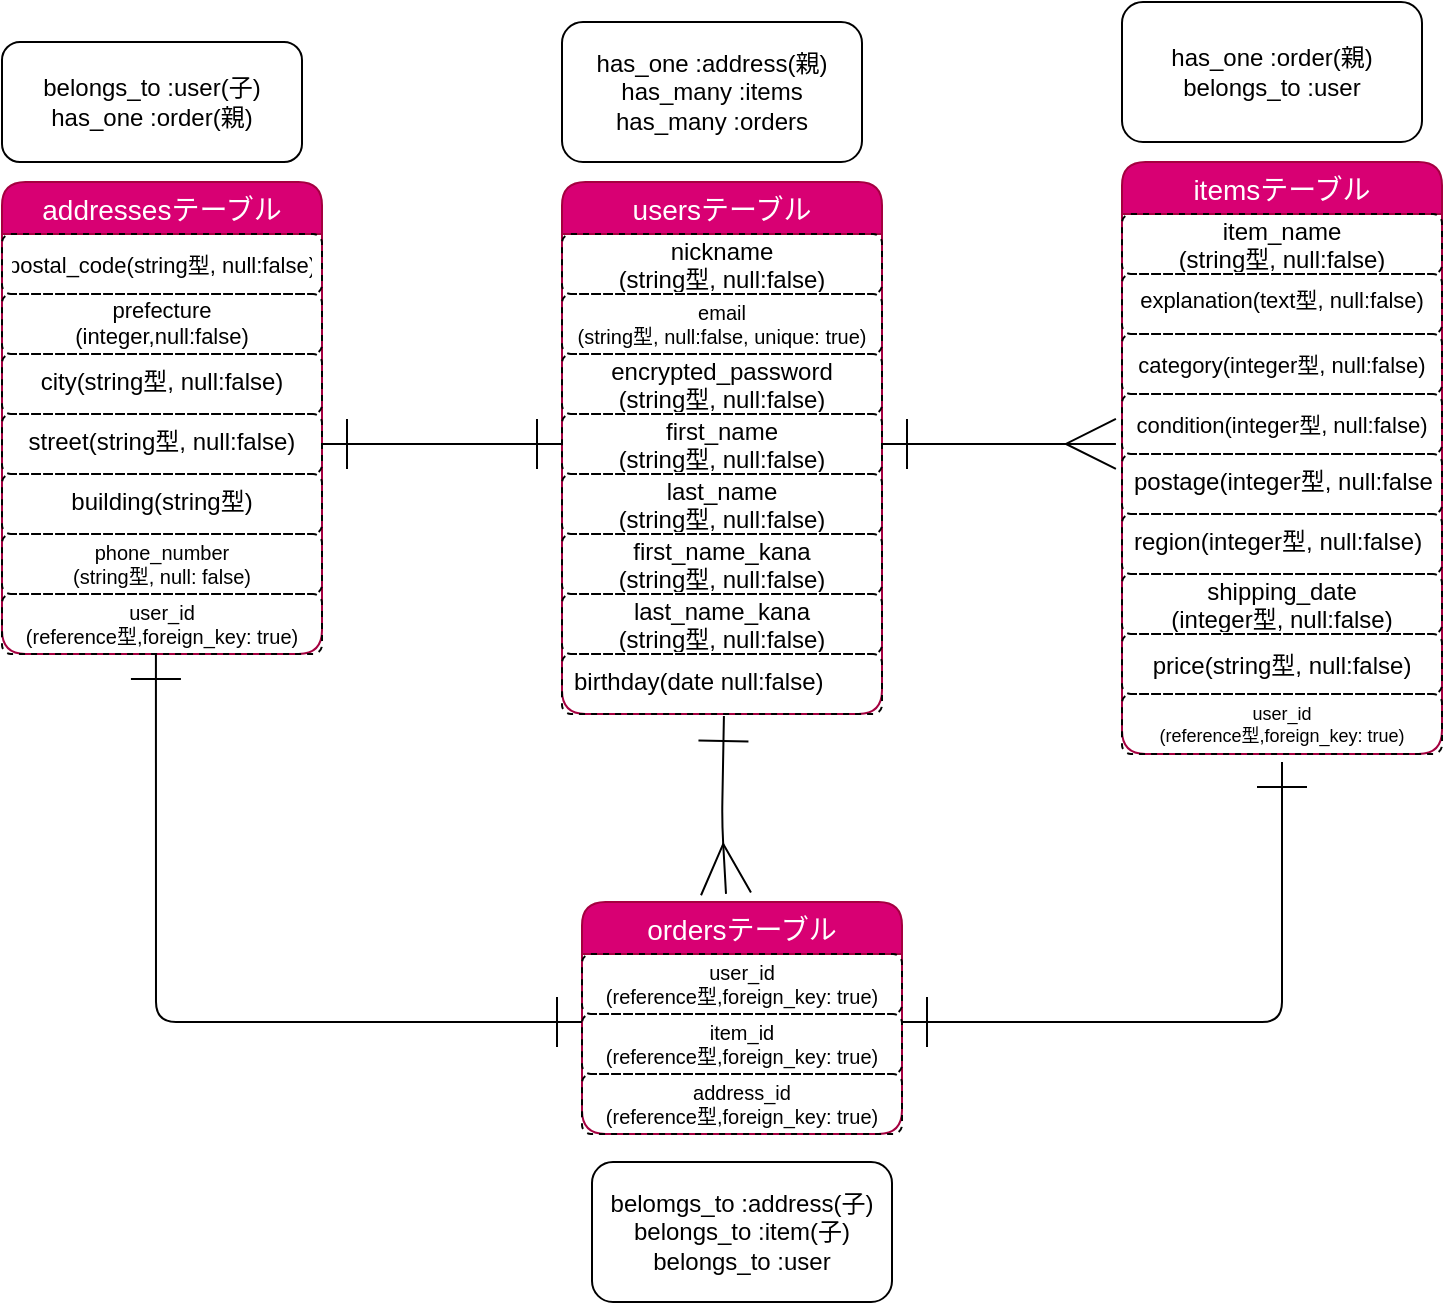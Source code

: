 <mxfile>
    <diagram id="g7rVhIyyrbPjOlQHcmRZ" name="ページ1">
        <mxGraphModel dx="283" dy="515" grid="1" gridSize="10" guides="1" tooltips="1" connect="0" arrows="1" fold="1" page="1" pageScale="1" pageWidth="827" pageHeight="1169" math="0" shadow="0">
            <root>
                <mxCell id="0"/>
                <mxCell id="1" parent="0"/>
                <mxCell id="251" value="usersテーブル" style="swimlane;fontStyle=0;childLayout=stackLayout;horizontal=1;startSize=26;horizontalStack=0;resizeParent=1;resizeParentMax=0;resizeLast=0;collapsible=1;marginBottom=0;align=center;fontSize=14;rounded=1;fillColor=#d80073;fontColor=#ffffff;strokeColor=#A50040;" vertex="1" parent="1">
                    <mxGeometry x="330" y="270" width="160" height="266" as="geometry">
                        <mxRectangle x="-20" y="70" width="60" height="30" as="alternateBounds"/>
                    </mxGeometry>
                </mxCell>
                <mxCell id="252" value="nickname&#10;(string型, null:false)" style="text;strokeColor=default;fillColor=none;spacingLeft=4;spacingRight=4;overflow=hidden;rotatable=0;points=[[0,0.5],[1,0.5]];portConstraint=eastwest;fontSize=12;rounded=1;dashed=1;align=center;verticalAlign=middle;" vertex="1" parent="251">
                    <mxGeometry y="26" width="160" height="30" as="geometry"/>
                </mxCell>
                <mxCell id="253" value="email&#10;(string型, null:false, unique: true)" style="text;strokeColor=default;fillColor=none;spacingLeft=4;spacingRight=4;overflow=hidden;rotatable=0;points=[[0,0.5],[1,0.5]];portConstraint=eastwest;fontSize=10;rounded=1;dashed=1;align=center;verticalAlign=middle;" vertex="1" parent="251">
                    <mxGeometry y="56" width="160" height="30" as="geometry"/>
                </mxCell>
                <mxCell id="254" value="encrypted_password&#10;(string型, null:false)" style="text;strokeColor=default;fillColor=none;spacingLeft=4;spacingRight=4;overflow=hidden;rotatable=0;points=[[0,0.5],[1,0.5]];portConstraint=eastwest;fontSize=12;rounded=1;align=center;verticalAlign=middle;dashed=1;" vertex="1" parent="251">
                    <mxGeometry y="86" width="160" height="30" as="geometry"/>
                </mxCell>
                <mxCell id="255" value="first_name&#10;(string型, null:false)&#10;" style="text;strokeColor=default;fillColor=none;spacingLeft=4;spacingRight=4;overflow=hidden;rotatable=0;points=[[0,0.5],[1,0.5]];portConstraint=eastwest;fontSize=12;rounded=1;align=center;verticalAlign=middle;dashed=1;" vertex="1" parent="251">
                    <mxGeometry y="116" width="160" height="30" as="geometry"/>
                </mxCell>
                <mxCell id="256" value="last_name&#10;(string型, null:false)" style="text;strokeColor=default;fillColor=none;spacingLeft=4;spacingRight=4;overflow=hidden;rotatable=0;points=[[0,0.5],[1,0.5]];portConstraint=eastwest;fontSize=12;rounded=1;align=center;verticalAlign=middle;dashed=1;" vertex="1" parent="251">
                    <mxGeometry y="146" width="160" height="30" as="geometry"/>
                </mxCell>
                <mxCell id="257" value="first_name_kana&#10;(string型, null:false)" style="text;strokeColor=default;fillColor=none;spacingLeft=4;spacingRight=4;overflow=hidden;rotatable=0;points=[[0,0.5],[1,0.5]];portConstraint=eastwest;fontSize=12;rounded=1;align=center;verticalAlign=middle;dashed=1;" vertex="1" parent="251">
                    <mxGeometry y="176" width="160" height="30" as="geometry"/>
                </mxCell>
                <mxCell id="258" value="last_name_kana&#10;(string型, null:false)" style="text;strokeColor=default;fillColor=none;spacingLeft=4;spacingRight=4;overflow=hidden;rotatable=0;points=[[0,0.5],[1,0.5]];portConstraint=eastwest;fontSize=12;rounded=1;align=center;verticalAlign=middle;dashed=1;" vertex="1" parent="251">
                    <mxGeometry y="206" width="160" height="30" as="geometry"/>
                </mxCell>
                <mxCell id="259" value="birthday(date null:false)" style="text;strokeColor=default;fillColor=none;spacingLeft=4;spacingRight=4;overflow=hidden;rotatable=0;points=[[0,0.5],[1,0.5]];portConstraint=eastwest;fontSize=12;rounded=1;dashed=1;" vertex="1" parent="251">
                    <mxGeometry y="236" width="160" height="30" as="geometry"/>
                </mxCell>
                <mxCell id="260" value="ordersテーブル" style="swimlane;fontStyle=0;childLayout=stackLayout;horizontal=1;startSize=26;horizontalStack=0;resizeParent=1;resizeParentMax=0;resizeLast=0;collapsible=1;marginBottom=0;align=center;fontSize=14;rounded=1;fillColor=#d80073;fontColor=#ffffff;strokeColor=#A50040;" vertex="1" parent="1">
                    <mxGeometry x="340" y="630" width="160" height="116" as="geometry"/>
                </mxCell>
                <mxCell id="261" value="user_id&#10;(reference型,foreign_key: true)" style="text;strokeColor=default;fillColor=none;spacingLeft=4;spacingRight=4;overflow=hidden;rotatable=0;points=[[0,0.5],[1,0.5]];portConstraint=eastwest;fontSize=10;rounded=1;dashed=1;align=center;verticalAlign=middle;" vertex="1" parent="260">
                    <mxGeometry y="26" width="160" height="30" as="geometry"/>
                </mxCell>
                <mxCell id="262" value="item_id&#10;(reference型,foreign_key: true)" style="text;strokeColor=default;fillColor=none;spacingLeft=4;spacingRight=4;overflow=hidden;rotatable=0;points=[[0,0.5],[1,0.5]];portConstraint=eastwest;fontSize=10;labelBorderColor=none;rounded=1;dashed=1;align=center;verticalAlign=middle;" vertex="1" parent="260">
                    <mxGeometry y="56" width="160" height="30" as="geometry"/>
                </mxCell>
                <mxCell id="291" value="address_id&#10;(reference型,foreign_key: true)" style="text;strokeColor=default;fillColor=none;spacingLeft=4;spacingRight=4;overflow=hidden;rotatable=0;points=[[0,0.5],[1,0.5]];portConstraint=eastwest;fontSize=10;labelBorderColor=none;rounded=1;dashed=1;align=center;verticalAlign=middle;" vertex="1" parent="260">
                    <mxGeometry y="86" width="160" height="30" as="geometry"/>
                </mxCell>
                <mxCell id="263" value="itemsテーブル" style="swimlane;fontStyle=0;childLayout=stackLayout;horizontal=1;startSize=26;horizontalStack=0;resizeParent=1;resizeParentMax=0;resizeLast=0;collapsible=1;marginBottom=0;align=center;fontSize=14;rounded=1;fillColor=#d80073;fontColor=#ffffff;strokeColor=#A50040;" vertex="1" parent="1">
                    <mxGeometry x="610" y="260" width="160" height="296" as="geometry"/>
                </mxCell>
                <mxCell id="264" value="item_name&#10;(string型, null:false)" style="text;strokeColor=default;fillColor=none;spacingLeft=4;spacingRight=4;overflow=hidden;rotatable=0;points=[[0,0.5],[1,0.5]];portConstraint=eastwest;fontSize=12;rounded=1;dashed=1;align=center;verticalAlign=middle;" vertex="1" parent="263">
                    <mxGeometry y="26" width="160" height="30" as="geometry"/>
                </mxCell>
                <mxCell id="265" value="explanation(text型, null:false)" style="text;strokeColor=default;fillColor=none;spacingLeft=4;spacingRight=4;overflow=hidden;rotatable=0;points=[[0,0.5],[1,0.5]];portConstraint=eastwest;fontSize=11;rounded=1;dashed=1;align=center;" vertex="1" parent="263">
                    <mxGeometry y="56" width="160" height="30" as="geometry"/>
                </mxCell>
                <mxCell id="266" value="category(integer型, null:false)" style="text;strokeColor=default;fillColor=none;spacingLeft=4;spacingRight=4;overflow=hidden;rotatable=0;points=[[0,0.5],[1,0.5]];portConstraint=eastwest;fontSize=11;rounded=1;dashed=1;align=center;verticalAlign=middle;" vertex="1" parent="263">
                    <mxGeometry y="86" width="160" height="30" as="geometry"/>
                </mxCell>
                <mxCell id="267" value="condition(integer型, null:false)" style="text;strokeColor=default;fillColor=none;spacingLeft=4;spacingRight=4;overflow=hidden;rotatable=0;points=[[0,0.5],[1,0.5]];portConstraint=eastwest;fontSize=11;rounded=1;dashed=1;align=center;verticalAlign=middle;" vertex="1" parent="263">
                    <mxGeometry y="116" width="160" height="30" as="geometry"/>
                </mxCell>
                <mxCell id="268" value="postage(integer型, null:false)" style="text;strokeColor=default;fillColor=none;spacingLeft=4;spacingRight=4;overflow=hidden;rotatable=0;points=[[0,0.5],[1,0.5]];portConstraint=eastwest;fontSize=12;rounded=1;dashed=1;" vertex="1" parent="263">
                    <mxGeometry y="146" width="160" height="30" as="geometry"/>
                </mxCell>
                <mxCell id="269" value="region(integer型, null:false)" style="text;strokeColor=default;fillColor=none;spacingLeft=4;spacingRight=4;overflow=hidden;rotatable=0;points=[[0,0.5],[1,0.5]];portConstraint=eastwest;fontSize=12;rounded=1;dashed=1;" vertex="1" parent="263">
                    <mxGeometry y="176" width="160" height="30" as="geometry"/>
                </mxCell>
                <mxCell id="270" value="shipping_date&#10;(integer型, null:false)" style="text;strokeColor=default;fillColor=none;spacingLeft=4;spacingRight=4;overflow=hidden;rotatable=0;points=[[0,0.5],[1,0.5]];portConstraint=eastwest;fontSize=12;rounded=1;dashed=1;align=center;verticalAlign=middle;" vertex="1" parent="263">
                    <mxGeometry y="206" width="160" height="30" as="geometry"/>
                </mxCell>
                <mxCell id="271" value="price(string型, null:false)" style="text;strokeColor=default;fillColor=none;spacingLeft=4;spacingRight=4;overflow=hidden;rotatable=0;points=[[0,0.5],[1,0.5]];portConstraint=eastwest;fontSize=12;rounded=1;dashed=1;align=center;verticalAlign=middle;" vertex="1" parent="263">
                    <mxGeometry y="236" width="160" height="30" as="geometry"/>
                </mxCell>
                <mxCell id="294" value="user_id&#10;(reference型,foreign_key: true)" style="text;strokeColor=default;fillColor=none;spacingLeft=4;spacingRight=4;overflow=hidden;rotatable=0;points=[[0,0.5],[1,0.5]];portConstraint=eastwest;fontSize=9;rounded=1;dashed=1;align=center;verticalAlign=middle;" vertex="1" parent="263">
                    <mxGeometry y="266" width="160" height="30" as="geometry"/>
                </mxCell>
                <mxCell id="273" value="addressesテーブル" style="swimlane;fontStyle=0;childLayout=stackLayout;horizontal=1;startSize=26;horizontalStack=0;resizeParent=1;resizeParentMax=0;resizeLast=0;collapsible=1;marginBottom=0;align=center;fontSize=14;rounded=1;labelBackgroundColor=none;fillColor=#d80073;fontColor=#ffffff;strokeColor=#A50040;" vertex="1" parent="1">
                    <mxGeometry x="50" y="270" width="160" height="236" as="geometry"/>
                </mxCell>
                <mxCell id="274" value="postal_code(string型, null:false)" style="text;strokeColor=default;fillColor=none;spacingLeft=4;spacingRight=4;overflow=hidden;rotatable=0;points=[[0,0.5],[1,0.5]];portConstraint=eastwest;fontSize=11;rounded=1;dashed=1;align=center;verticalAlign=middle;" vertex="1" parent="273">
                    <mxGeometry y="26" width="160" height="30" as="geometry"/>
                </mxCell>
                <mxCell id="275" value="prefecture&#10;(integer,null:false)&#10;" style="text;strokeColor=default;fillColor=none;spacingLeft=4;spacingRight=4;overflow=hidden;rotatable=0;points=[[0,0.5],[1,0.5]];portConstraint=eastwest;fontSize=11;rounded=1;dashed=1;align=center;verticalAlign=middle;" vertex="1" parent="273">
                    <mxGeometry y="56" width="160" height="30" as="geometry"/>
                </mxCell>
                <mxCell id="276" value="city(string型, null:false)" style="text;strokeColor=default;fillColor=none;spacingLeft=4;spacingRight=4;overflow=hidden;rotatable=0;points=[[0,0.5],[1,0.5]];portConstraint=eastwest;fontSize=12;labelBorderColor=none;rounded=1;dashed=1;align=center;" vertex="1" parent="273">
                    <mxGeometry y="86" width="160" height="30" as="geometry"/>
                </mxCell>
                <mxCell id="277" value="street(string型, null:false)" style="text;strokeColor=default;fillColor=none;spacingLeft=4;spacingRight=4;overflow=hidden;rotatable=0;points=[[0,0.5],[1,0.5]];portConstraint=eastwest;fontSize=12;labelBorderColor=none;rounded=1;dashed=1;align=center;" vertex="1" parent="273">
                    <mxGeometry y="116" width="160" height="30" as="geometry"/>
                </mxCell>
                <mxCell id="278" value="building(string型)" style="text;strokeColor=default;fillColor=none;spacingLeft=4;spacingRight=4;overflow=hidden;rotatable=0;points=[[0,0.5],[1,0.5]];portConstraint=eastwest;fontSize=12;labelBorderColor=none;rounded=1;dashed=1;align=center;" vertex="1" parent="273">
                    <mxGeometry y="146" width="160" height="30" as="geometry"/>
                </mxCell>
                <mxCell id="279" value="phone_number&#10;(string型, null: false)" style="text;strokeColor=default;fillColor=none;spacingLeft=4;spacingRight=4;overflow=hidden;rotatable=0;points=[[0,0.5],[1,0.5]];portConstraint=eastwest;fontSize=10;rounded=1;dashed=1;align=center;verticalAlign=middle;" vertex="1" parent="273">
                    <mxGeometry y="176" width="160" height="30" as="geometry"/>
                </mxCell>
                <mxCell id="289" value="user_id&#10;(reference型,foreign_key: true)" style="text;strokeColor=default;fillColor=none;spacingLeft=4;spacingRight=4;overflow=hidden;rotatable=0;points=[[0,0.5],[1,0.5]];portConstraint=eastwest;fontSize=10;rounded=1;dashed=1;align=center;verticalAlign=middle;" vertex="1" parent="273">
                    <mxGeometry y="206" width="160" height="30" as="geometry"/>
                </mxCell>
                <mxCell id="280" value="" style="edgeStyle=entityRelationEdgeStyle;endArrow=ERmany;startArrow=ERone;endFill=0;startFill=0;hachureGap=4;fontFamily=Architects Daughter;fontSource=https%3A%2F%2Ffonts.googleapis.com%2Fcss%3Ffamily%3DArchitects%2BDaughter;fontSize=16;rounded=1;html=1;exitX=1;exitY=0.5;exitDx=0;exitDy=0;fontStyle=1;endSize=23;startSize=23;jumpSize=23;entryX=-0.019;entryY=0.833;entryDx=0;entryDy=0;entryPerimeter=0;" edge="1" source="255" target="267" parent="1">
                    <mxGeometry width="100" height="100" relative="1" as="geometry">
                        <mxPoint x="270" y="400" as="sourcePoint"/>
                        <mxPoint x="600" y="410" as="targetPoint"/>
                    </mxGeometry>
                </mxCell>
                <mxCell id="281" style="edgeStyle=none;jumpSize=23;html=1;exitX=1;exitY=0.5;exitDx=0;exitDy=0;strokeWidth=1;endArrow=ERone;endFill=0;startSize=23;endSize=23;sourcePerimeterSpacing=0;startArrow=ERone;startFill=0;entryX=0;entryY=0.5;entryDx=0;entryDy=0;" edge="1" source="277" target="255" parent="1">
                    <mxGeometry relative="1" as="geometry">
                        <mxPoint x="320" y="420" as="targetPoint"/>
                    </mxGeometry>
                </mxCell>
                <mxCell id="282" style="edgeStyle=none;jumpSize=23;html=1;strokeWidth=1;endArrow=ERone;endFill=0;startSize=23;endSize=23;sourcePerimeterSpacing=0;startArrow=ERone;startFill=0;" edge="1" parent="1">
                    <mxGeometry relative="1" as="geometry">
                        <mxPoint x="690" y="560" as="targetPoint"/>
                        <mxPoint x="500" y="690" as="sourcePoint"/>
                        <Array as="points">
                            <mxPoint x="690" y="690"/>
                        </Array>
                    </mxGeometry>
                </mxCell>
                <mxCell id="283" style="edgeStyle=none;jumpSize=23;html=1;strokeWidth=1;endArrow=ERone;endFill=0;startSize=23;endSize=23;sourcePerimeterSpacing=0;startArrow=ERone;startFill=0;exitX=0.481;exitY=1;exitDx=0;exitDy=0;exitPerimeter=0;" edge="1" source="289" parent="1">
                    <mxGeometry relative="1" as="geometry">
                        <mxPoint x="340" y="690" as="targetPoint"/>
                        <mxPoint x="130" y="540" as="sourcePoint"/>
                        <Array as="points">
                            <mxPoint x="127" y="690"/>
                        </Array>
                    </mxGeometry>
                </mxCell>
                <mxCell id="284" style="edgeStyle=none;jumpSize=23;html=1;strokeWidth=1;endArrow=ERmany;endFill=0;startSize=23;endSize=23;sourcePerimeterSpacing=0;startArrow=ERone;startFill=0;exitX=0.506;exitY=1.033;exitDx=0;exitDy=0;exitPerimeter=0;entryX=0.45;entryY=-0.035;entryDx=0;entryDy=0;entryPerimeter=0;" edge="1" source="259" target="260" parent="1">
                    <mxGeometry relative="1" as="geometry">
                        <mxPoint x="420" y="620" as="targetPoint"/>
                        <mxPoint x="410" y="550" as="sourcePoint"/>
                        <Array as="points">
                            <mxPoint x="410" y="590"/>
                        </Array>
                    </mxGeometry>
                </mxCell>
                <mxCell id="285" value="has_one :address(親)&lt;br&gt;has_many :items&lt;br&gt;has_many :orders" style="text;strokeColor=default;align=center;fillColor=none;html=1;verticalAlign=middle;whiteSpace=wrap;rounded=1;" vertex="1" parent="1">
                    <mxGeometry x="330" y="190" width="150" height="70" as="geometry"/>
                </mxCell>
                <mxCell id="286" value="belongs_to :user(子)&lt;br&gt;has_one :order(親)" style="text;strokeColor=default;align=center;fillColor=none;html=1;verticalAlign=middle;whiteSpace=wrap;rounded=1;" vertex="1" parent="1">
                    <mxGeometry x="50" y="200" width="150" height="60" as="geometry"/>
                </mxCell>
                <mxCell id="287" value="belomgs_to :address(子)&lt;br&gt;belongs_to :item(子)&lt;br&gt;belongs_to :user" style="text;strokeColor=default;align=center;fillColor=none;html=1;verticalAlign=middle;whiteSpace=wrap;rounded=1;" vertex="1" parent="1">
                    <mxGeometry x="345" y="760" width="150" height="70" as="geometry"/>
                </mxCell>
                <mxCell id="288" value="has_one :order(親)&lt;br&gt;belongs_to :user" style="text;strokeColor=default;align=center;fillColor=none;html=1;verticalAlign=middle;whiteSpace=wrap;rounded=1;" vertex="1" parent="1">
                    <mxGeometry x="610" y="180" width="150" height="70" as="geometry"/>
                </mxCell>
            </root>
        </mxGraphModel>
    </diagram>
</mxfile>